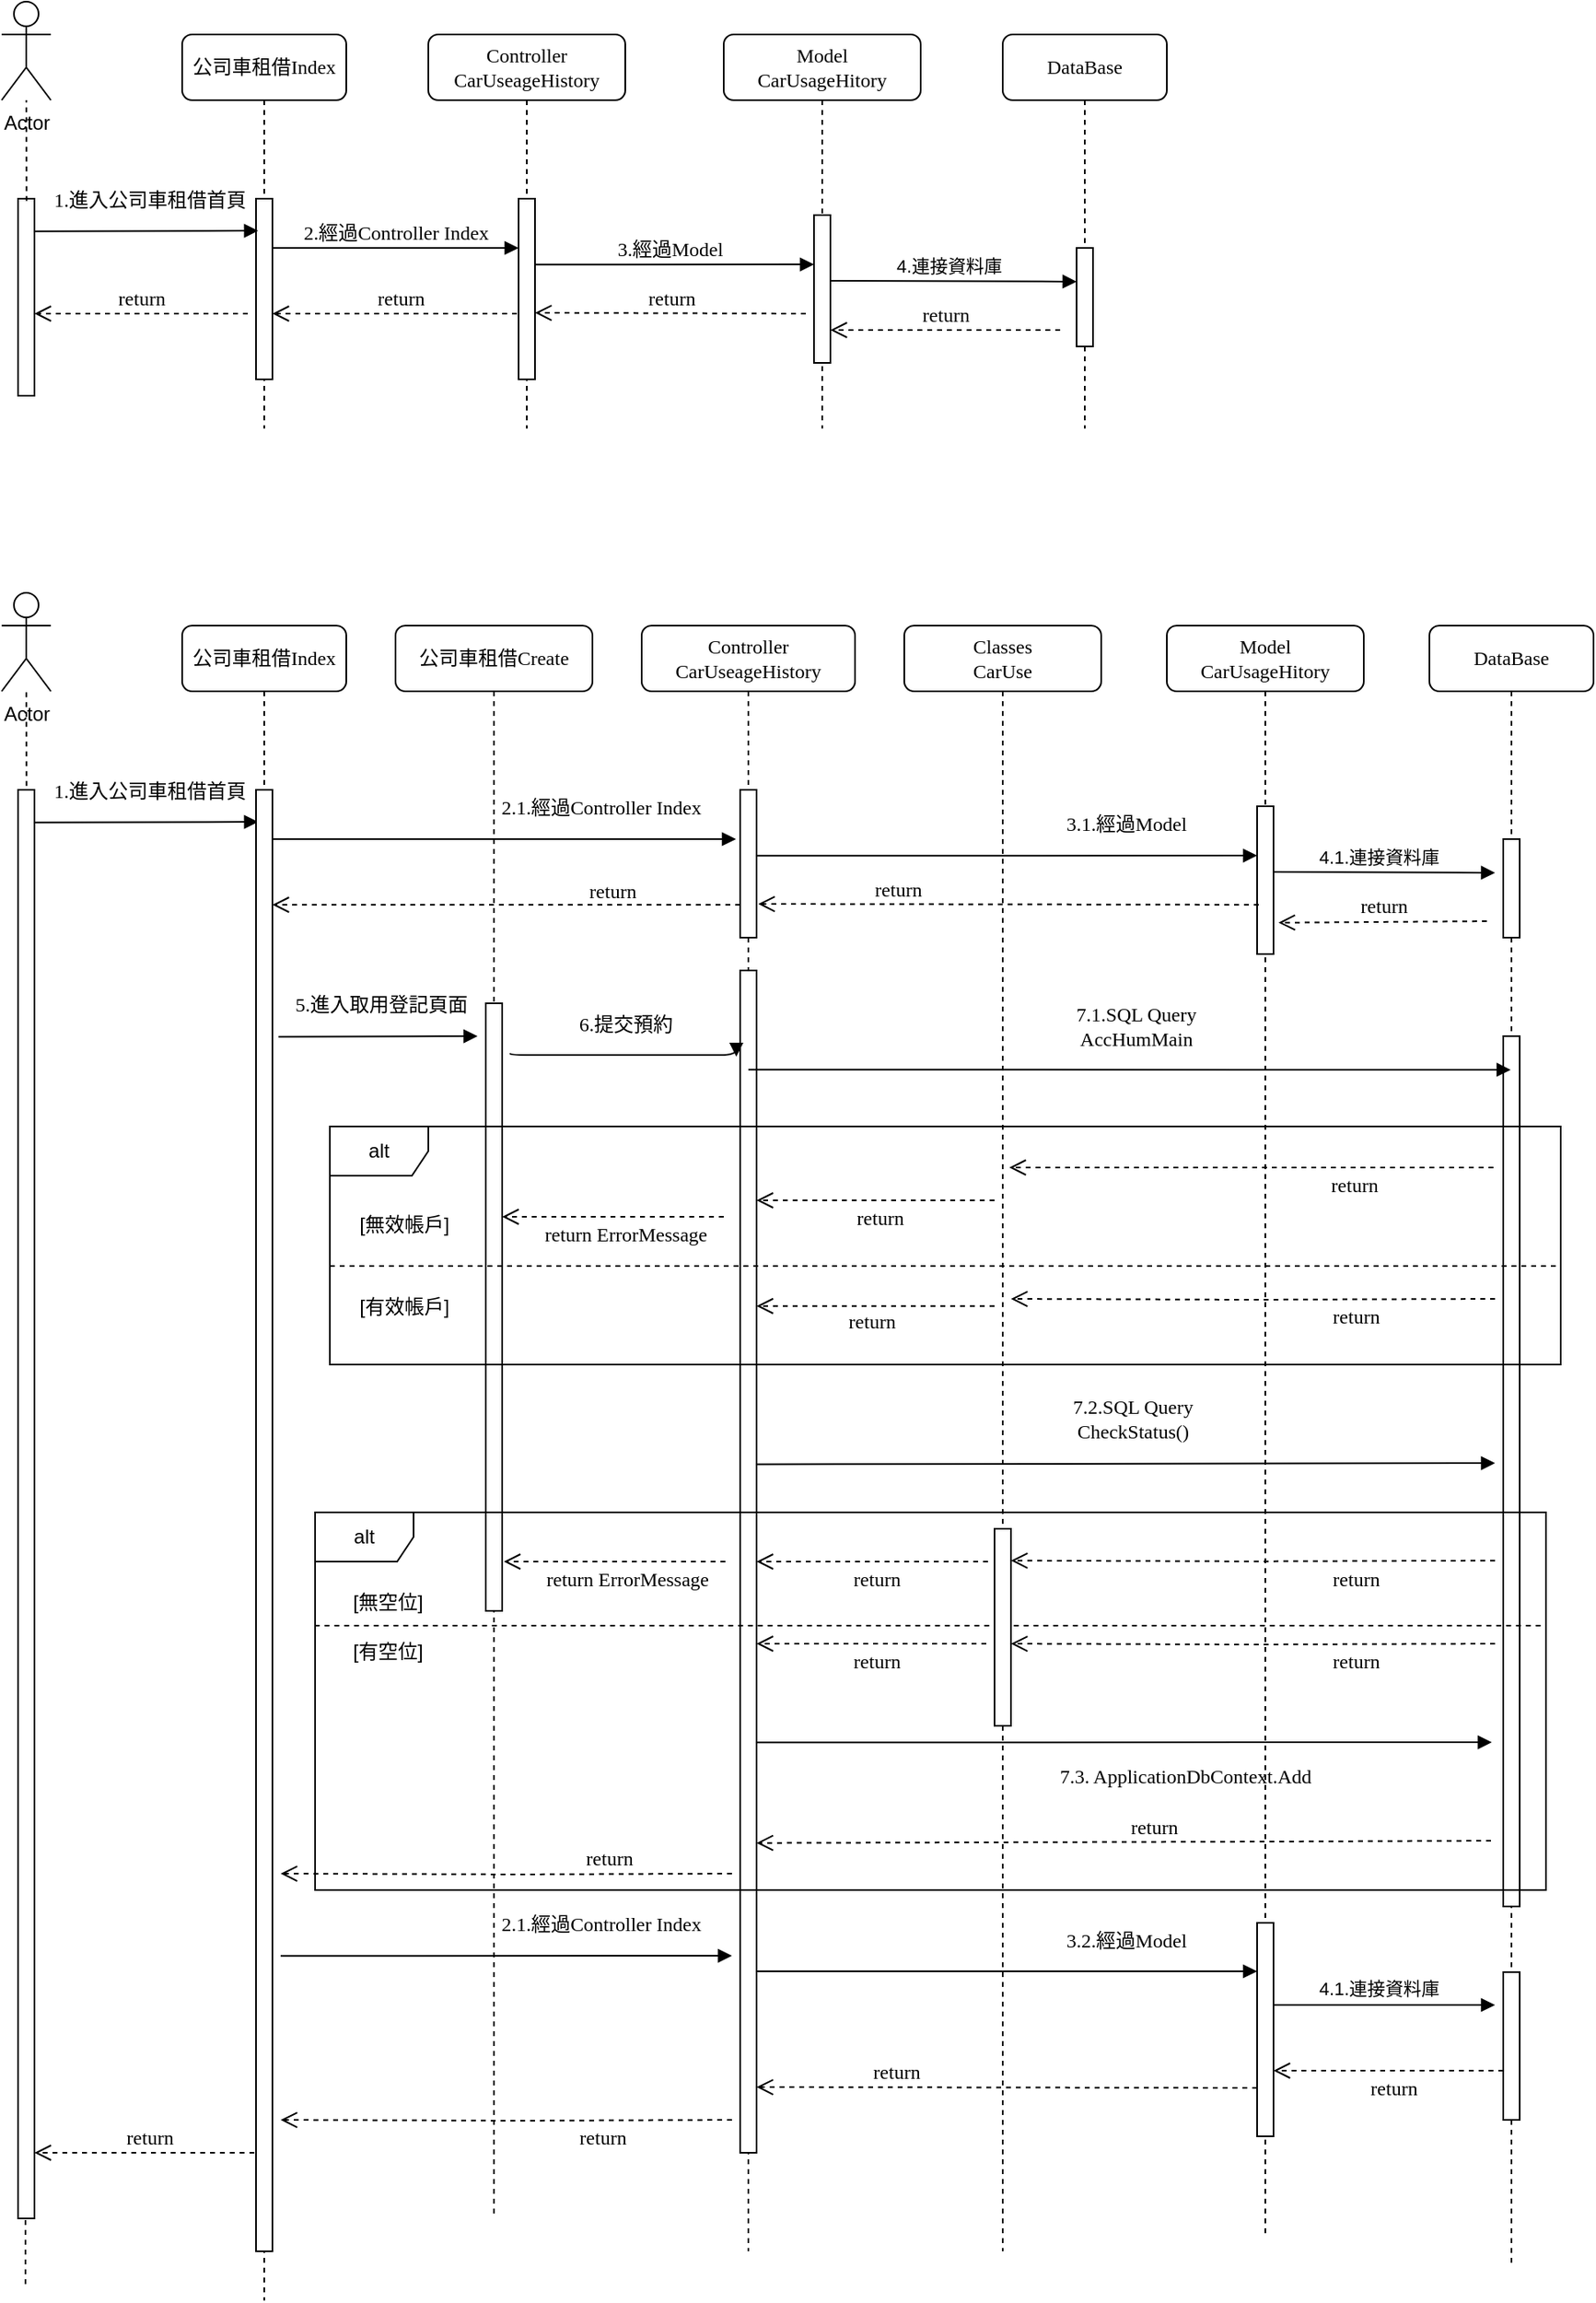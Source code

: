 <mxfile version="21.5.2" type="github">
  <diagram name="Page-1" id="13e1069c-82ec-6db2-03f1-153e76fe0fe0">
    <mxGraphModel dx="1615" dy="962" grid="1" gridSize="10" guides="1" tooltips="1" connect="1" arrows="1" fold="1" page="1" pageScale="1" pageWidth="1169" pageHeight="827" background="none" math="0" shadow="0">
      <root>
        <mxCell id="0" />
        <mxCell id="1" parent="0" />
        <mxCell id="7baba1c4bc27f4b0-2" value="公司車租借Index" style="shape=umlLifeline;perimeter=lifelinePerimeter;whiteSpace=wrap;html=1;container=1;collapsible=0;recursiveResize=0;outlineConnect=0;rounded=1;shadow=0;comic=0;labelBackgroundColor=none;strokeWidth=1;fontFamily=Verdana;fontSize=12;align=center;" parent="1" vertex="1">
          <mxGeometry x="240" y="30" width="100" height="240" as="geometry" />
        </mxCell>
        <mxCell id="7baba1c4bc27f4b0-10" value="" style="html=1;points=[];perimeter=orthogonalPerimeter;rounded=0;shadow=0;comic=0;labelBackgroundColor=none;strokeWidth=1;fontFamily=Verdana;fontSize=12;align=center;" parent="7baba1c4bc27f4b0-2" vertex="1">
          <mxGeometry x="45" y="100" width="10" height="110" as="geometry" />
        </mxCell>
        <mxCell id="7baba1c4bc27f4b0-14" value="2.經過Controller Index" style="html=1;verticalAlign=bottom;endArrow=block;entryX=0;entryY=0;labelBackgroundColor=none;fontFamily=Verdana;fontSize=12;edgeStyle=elbowEdgeStyle;elbow=vertical;" parent="7baba1c4bc27f4b0-2" edge="1">
          <mxGeometry relative="1" as="geometry">
            <mxPoint x="55" y="130" as="sourcePoint" />
            <mxPoint x="205" y="130.0" as="targetPoint" />
            <mxPoint as="offset" />
          </mxGeometry>
        </mxCell>
        <mxCell id="CgW-vPD1ngV3lKJaUCEp-12" value="return" style="html=1;verticalAlign=bottom;endArrow=open;dashed=1;endSize=8;labelBackgroundColor=none;fontFamily=Verdana;fontSize=12;" edge="1" parent="7baba1c4bc27f4b0-2">
          <mxGeometry relative="1" as="geometry">
            <mxPoint x="55" y="170" as="targetPoint" />
            <mxPoint x="210" y="170" as="sourcePoint" />
          </mxGeometry>
        </mxCell>
        <mxCell id="7baba1c4bc27f4b0-7" value="DataBase" style="shape=umlLifeline;perimeter=lifelinePerimeter;whiteSpace=wrap;html=1;container=1;collapsible=0;recursiveResize=0;outlineConnect=0;rounded=1;shadow=0;comic=0;labelBackgroundColor=none;strokeWidth=1;fontFamily=Verdana;fontSize=12;align=center;" parent="1" vertex="1">
          <mxGeometry x="740" y="30" width="100" height="240" as="geometry" />
        </mxCell>
        <mxCell id="CgW-vPD1ngV3lKJaUCEp-9" value="" style="html=1;points=[];perimeter=orthogonalPerimeter;rounded=0;shadow=0;comic=0;labelBackgroundColor=none;strokeColor=#000000;strokeWidth=1;fillColor=#FFFFFF;fontFamily=Verdana;fontSize=12;fontColor=#000000;align=center;" vertex="1" parent="7baba1c4bc27f4b0-7">
          <mxGeometry x="45" y="130" width="10" height="60" as="geometry" />
        </mxCell>
        <mxCell id="7baba1c4bc27f4b0-27" value="return" style="html=1;verticalAlign=bottom;endArrow=open;dashed=1;endSize=8;labelBackgroundColor=none;fontFamily=Verdana;fontSize=12;" parent="7baba1c4bc27f4b0-7" edge="1">
          <mxGeometry relative="1" as="geometry">
            <mxPoint x="-105" y="180" as="targetPoint" />
            <mxPoint x="35" y="180" as="sourcePoint" />
            <mxPoint as="offset" />
          </mxGeometry>
        </mxCell>
        <mxCell id="7baba1c4bc27f4b0-11" value="1.進入公司車租借首頁" style="html=1;verticalAlign=bottom;endArrow=block;labelBackgroundColor=none;fontFamily=Verdana;fontSize=12;edgeStyle=elbowEdgeStyle;elbow=vertical;exitX=1.32;exitY=0.127;exitDx=0;exitDy=0;exitPerimeter=0;" parent="1" edge="1">
          <mxGeometry x="0.025" y="10" relative="1" as="geometry">
            <mxPoint x="150.0" y="149.85" as="sourcePoint" />
            <mxPoint x="286.3" y="149.5" as="targetPoint" />
            <mxPoint as="offset" />
          </mxGeometry>
        </mxCell>
        <mxCell id="CgW-vPD1ngV3lKJaUCEp-1" value="Actor" style="shape=umlActor;verticalLabelPosition=bottom;verticalAlign=top;html=1;outlineConnect=0;" vertex="1" parent="1">
          <mxGeometry x="130" y="10" width="30" height="60" as="geometry" />
        </mxCell>
        <mxCell id="CgW-vPD1ngV3lKJaUCEp-2" value="" style="html=1;points=[];perimeter=orthogonalPerimeter;rounded=0;shadow=0;comic=0;labelBackgroundColor=none;strokeWidth=1;fontFamily=Verdana;fontSize=12;align=center;" vertex="1" parent="1">
          <mxGeometry x="140" y="130" width="10" height="120" as="geometry" />
        </mxCell>
        <mxCell id="CgW-vPD1ngV3lKJaUCEp-5" value="Model&lt;br&gt;CarUsageHitory" style="shape=umlLifeline;perimeter=lifelinePerimeter;whiteSpace=wrap;html=1;container=1;collapsible=0;recursiveResize=0;outlineConnect=0;rounded=1;shadow=0;comic=0;labelBackgroundColor=none;strokeWidth=1;fontFamily=Verdana;fontSize=12;align=center;" vertex="1" parent="1">
          <mxGeometry x="570" y="30" width="120" height="240" as="geometry" />
        </mxCell>
        <mxCell id="CgW-vPD1ngV3lKJaUCEp-7" value="3.經過Model" style="html=1;verticalAlign=bottom;endArrow=block;labelBackgroundColor=none;fontFamily=Verdana;fontSize=12;edgeStyle=elbowEdgeStyle;elbow=vertical;exitX=0.9;exitY=0.237;exitDx=0;exitDy=0;exitPerimeter=0;" edge="1" parent="CgW-vPD1ngV3lKJaUCEp-5">
          <mxGeometry relative="1" as="geometry">
            <mxPoint x="-121" y="140.18" as="sourcePoint" />
            <mxPoint x="55" y="140" as="targetPoint" />
            <Array as="points">
              <mxPoint x="-25" y="140" />
            </Array>
          </mxGeometry>
        </mxCell>
        <mxCell id="CgW-vPD1ngV3lKJaUCEp-6" value="" style="html=1;points=[];perimeter=orthogonalPerimeter;rounded=0;shadow=0;comic=0;labelBackgroundColor=none;strokeWidth=1;fontFamily=Verdana;fontSize=12;align=center;" vertex="1" parent="CgW-vPD1ngV3lKJaUCEp-5">
          <mxGeometry x="55" y="110" width="10" height="90" as="geometry" />
        </mxCell>
        <mxCell id="CgW-vPD1ngV3lKJaUCEp-13" value="" style="endArrow=none;dashed=1;html=1;rounded=0;exitX=0.52;exitY=0.011;exitDx=0;exitDy=0;exitPerimeter=0;" edge="1" parent="1" source="CgW-vPD1ngV3lKJaUCEp-2" target="CgW-vPD1ngV3lKJaUCEp-1">
          <mxGeometry width="50" height="50" relative="1" as="geometry">
            <mxPoint x="140" y="130" as="sourcePoint" />
            <mxPoint x="143" y="80" as="targetPoint" />
          </mxGeometry>
        </mxCell>
        <mxCell id="CgW-vPD1ngV3lKJaUCEp-3" value="Controller&lt;br&gt;CarUseageHistory" style="shape=umlLifeline;perimeter=lifelinePerimeter;whiteSpace=wrap;html=1;container=1;collapsible=0;recursiveResize=0;outlineConnect=0;rounded=1;shadow=0;comic=0;labelBackgroundColor=none;strokeWidth=1;fontFamily=Verdana;fontSize=12;align=center;" vertex="1" parent="1">
          <mxGeometry x="390" y="30" width="120" height="240" as="geometry" />
        </mxCell>
        <mxCell id="CgW-vPD1ngV3lKJaUCEp-11" value="return" style="html=1;verticalAlign=bottom;endArrow=open;dashed=1;endSize=8;labelBackgroundColor=none;fontFamily=Verdana;fontSize=12;" edge="1" parent="CgW-vPD1ngV3lKJaUCEp-3">
          <mxGeometry relative="1" as="geometry">
            <mxPoint x="65" y="169.5" as="targetPoint" />
            <mxPoint x="230" y="170" as="sourcePoint" />
          </mxGeometry>
        </mxCell>
        <mxCell id="CgW-vPD1ngV3lKJaUCEp-4" value="" style="html=1;points=[];perimeter=orthogonalPerimeter;rounded=0;shadow=0;comic=0;labelBackgroundColor=none;strokeWidth=1;fontFamily=Verdana;fontSize=12;align=center;" vertex="1" parent="CgW-vPD1ngV3lKJaUCEp-3">
          <mxGeometry x="55" y="100" width="10" height="110" as="geometry" />
        </mxCell>
        <mxCell id="CgW-vPD1ngV3lKJaUCEp-8" value="" style="html=1;verticalAlign=bottom;endArrow=block;labelBackgroundColor=none;fontFamily=Verdana;fontSize=12;edgeStyle=elbowEdgeStyle;elbow=vertical;exitX=0.9;exitY=0.237;exitDx=0;exitDy=0;exitPerimeter=0;" edge="1" parent="1">
          <mxGeometry relative="1" as="geometry">
            <mxPoint x="635.5" y="180" as="sourcePoint" />
            <mxPoint x="785" y="180.5" as="targetPoint" />
          </mxGeometry>
        </mxCell>
        <mxCell id="CgW-vPD1ngV3lKJaUCEp-15" value="4.連接資料庫" style="edgeLabel;html=1;align=center;verticalAlign=middle;resizable=0;points=[];" vertex="1" connectable="0" parent="CgW-vPD1ngV3lKJaUCEp-8">
          <mxGeometry x="-0.049" y="2" relative="1" as="geometry">
            <mxPoint y="-8" as="offset" />
          </mxGeometry>
        </mxCell>
        <mxCell id="CgW-vPD1ngV3lKJaUCEp-40" value="DataBase" style="shape=umlLifeline;perimeter=lifelinePerimeter;whiteSpace=wrap;html=1;container=1;collapsible=0;recursiveResize=0;outlineConnect=0;rounded=1;shadow=0;comic=0;labelBackgroundColor=none;strokeWidth=1;fontFamily=Verdana;fontSize=12;align=center;" vertex="1" parent="1">
          <mxGeometry x="1000" y="390" width="100" height="1000" as="geometry" />
        </mxCell>
        <mxCell id="CgW-vPD1ngV3lKJaUCEp-41" value="" style="html=1;points=[];perimeter=orthogonalPerimeter;rounded=0;shadow=0;comic=0;labelBackgroundColor=none;strokeColor=#000000;strokeWidth=1;fillColor=#FFFFFF;fontFamily=Verdana;fontSize=12;fontColor=#000000;align=center;" vertex="1" parent="CgW-vPD1ngV3lKJaUCEp-40">
          <mxGeometry x="45" y="130" width="10" height="60" as="geometry" />
        </mxCell>
        <mxCell id="CgW-vPD1ngV3lKJaUCEp-42" value="return" style="html=1;verticalAlign=bottom;endArrow=open;dashed=1;endSize=8;labelBackgroundColor=none;fontFamily=Verdana;fontSize=12;entryX=1.303;entryY=0.788;entryDx=0;entryDy=0;entryPerimeter=0;" edge="1" parent="CgW-vPD1ngV3lKJaUCEp-40" target="CgW-vPD1ngV3lKJaUCEp-48">
          <mxGeometry relative="1" as="geometry">
            <mxPoint x="-105" y="180" as="targetPoint" />
            <mxPoint x="35" y="180" as="sourcePoint" />
            <mxPoint as="offset" />
          </mxGeometry>
        </mxCell>
        <mxCell id="CgW-vPD1ngV3lKJaUCEp-69" value="" style="html=1;points=[];perimeter=orthogonalPerimeter;rounded=0;shadow=0;comic=0;labelBackgroundColor=none;strokeColor=#000000;strokeWidth=1;fillColor=#FFFFFF;fontFamily=Verdana;fontSize=12;fontColor=#000000;align=center;" vertex="1" parent="CgW-vPD1ngV3lKJaUCEp-40">
          <mxGeometry x="45" y="250" width="10" height="530" as="geometry" />
        </mxCell>
        <mxCell id="CgW-vPD1ngV3lKJaUCEp-103" value="" style="html=1;points=[];perimeter=orthogonalPerimeter;rounded=0;shadow=0;comic=0;labelBackgroundColor=none;strokeWidth=1;fontFamily=Verdana;fontSize=12;align=center;" vertex="1" parent="CgW-vPD1ngV3lKJaUCEp-40">
          <mxGeometry x="45" y="820" width="10" height="90" as="geometry" />
        </mxCell>
        <mxCell id="CgW-vPD1ngV3lKJaUCEp-43" value="1.進入公司車租借首頁" style="html=1;verticalAlign=bottom;endArrow=block;labelBackgroundColor=none;fontFamily=Verdana;fontSize=12;edgeStyle=elbowEdgeStyle;elbow=vertical;exitX=1.32;exitY=0.127;exitDx=0;exitDy=0;exitPerimeter=0;" edge="1" parent="1">
          <mxGeometry x="0.025" y="10" relative="1" as="geometry">
            <mxPoint x="150.0" y="509.85" as="sourcePoint" />
            <mxPoint x="286.3" y="509.5" as="targetPoint" />
            <mxPoint as="offset" />
          </mxGeometry>
        </mxCell>
        <mxCell id="CgW-vPD1ngV3lKJaUCEp-44" value="Actor" style="shape=umlActor;verticalLabelPosition=bottom;verticalAlign=top;html=1;outlineConnect=0;" vertex="1" parent="1">
          <mxGeometry x="130" y="370" width="30" height="60" as="geometry" />
        </mxCell>
        <mxCell id="CgW-vPD1ngV3lKJaUCEp-46" value="Model&lt;br&gt;CarUsageHitory" style="shape=umlLifeline;perimeter=lifelinePerimeter;whiteSpace=wrap;html=1;container=1;collapsible=0;recursiveResize=0;outlineConnect=0;rounded=1;shadow=0;comic=0;labelBackgroundColor=none;strokeWidth=1;fontFamily=Verdana;fontSize=12;align=center;" vertex="1" parent="1">
          <mxGeometry x="840" y="390" width="120" height="980" as="geometry" />
        </mxCell>
        <mxCell id="CgW-vPD1ngV3lKJaUCEp-53" value="" style="html=1;verticalAlign=bottom;endArrow=block;labelBackgroundColor=none;fontFamily=Verdana;fontSize=12;edgeStyle=elbowEdgeStyle;elbow=vertical;exitX=0.9;exitY=0.237;exitDx=0;exitDy=0;exitPerimeter=0;" edge="1" parent="CgW-vPD1ngV3lKJaUCEp-46">
          <mxGeometry relative="1" as="geometry">
            <mxPoint x="65" y="150" as="sourcePoint" />
            <mxPoint x="200" y="151" as="targetPoint" />
          </mxGeometry>
        </mxCell>
        <mxCell id="CgW-vPD1ngV3lKJaUCEp-54" value="4.1.連接資料庫" style="edgeLabel;html=1;align=center;verticalAlign=middle;resizable=0;points=[];" vertex="1" connectable="0" parent="CgW-vPD1ngV3lKJaUCEp-53">
          <mxGeometry x="-0.049" y="2" relative="1" as="geometry">
            <mxPoint y="-8" as="offset" />
          </mxGeometry>
        </mxCell>
        <mxCell id="CgW-vPD1ngV3lKJaUCEp-48" value="" style="html=1;points=[];perimeter=orthogonalPerimeter;rounded=0;shadow=0;comic=0;labelBackgroundColor=none;strokeWidth=1;fontFamily=Verdana;fontSize=12;align=center;" vertex="1" parent="CgW-vPD1ngV3lKJaUCEp-46">
          <mxGeometry x="55" y="110" width="10" height="90" as="geometry" />
        </mxCell>
        <mxCell id="CgW-vPD1ngV3lKJaUCEp-102" value="" style="html=1;points=[];perimeter=orthogonalPerimeter;rounded=0;shadow=0;comic=0;labelBackgroundColor=none;strokeWidth=1;fontFamily=Verdana;fontSize=12;align=center;" vertex="1" parent="CgW-vPD1ngV3lKJaUCEp-46">
          <mxGeometry x="55" y="790" width="10" height="130" as="geometry" />
        </mxCell>
        <mxCell id="CgW-vPD1ngV3lKJaUCEp-111" value="return" style="html=1;verticalAlign=bottom;endArrow=open;dashed=1;endSize=8;labelBackgroundColor=none;fontFamily=Verdana;fontSize=12;" edge="1" parent="CgW-vPD1ngV3lKJaUCEp-46">
          <mxGeometry x="-0.035" y="20" relative="1" as="geometry">
            <mxPoint x="65" y="880" as="targetPoint" />
            <mxPoint x="205" y="880" as="sourcePoint" />
            <mxPoint as="offset" />
          </mxGeometry>
        </mxCell>
        <mxCell id="CgW-vPD1ngV3lKJaUCEp-109" value="" style="html=1;verticalAlign=bottom;endArrow=block;labelBackgroundColor=none;fontFamily=Verdana;fontSize=12;edgeStyle=elbowEdgeStyle;elbow=vertical;" edge="1" parent="CgW-vPD1ngV3lKJaUCEp-46">
          <mxGeometry relative="1" as="geometry">
            <mxPoint x="65" y="840" as="sourcePoint" />
            <mxPoint x="200" y="840" as="targetPoint" />
          </mxGeometry>
        </mxCell>
        <mxCell id="CgW-vPD1ngV3lKJaUCEp-110" value="4.1.連接資料庫" style="edgeLabel;html=1;align=center;verticalAlign=middle;resizable=0;points=[];" vertex="1" connectable="0" parent="CgW-vPD1ngV3lKJaUCEp-109">
          <mxGeometry x="-0.049" y="2" relative="1" as="geometry">
            <mxPoint y="-8" as="offset" />
          </mxGeometry>
        </mxCell>
        <mxCell id="CgW-vPD1ngV3lKJaUCEp-49" value="" style="endArrow=none;dashed=1;html=1;rounded=0;exitX=0.52;exitY=0.011;exitDx=0;exitDy=0;exitPerimeter=0;" edge="1" parent="1" source="CgW-vPD1ngV3lKJaUCEp-45" target="CgW-vPD1ngV3lKJaUCEp-44">
          <mxGeometry width="50" height="50" relative="1" as="geometry">
            <mxPoint x="140" y="490" as="sourcePoint" />
            <mxPoint x="143" y="440" as="targetPoint" />
          </mxGeometry>
        </mxCell>
        <mxCell id="CgW-vPD1ngV3lKJaUCEp-50" value="Controller&lt;br&gt;CarUseageHistory" style="shape=umlLifeline;perimeter=lifelinePerimeter;whiteSpace=wrap;html=1;container=1;collapsible=0;recursiveResize=0;outlineConnect=0;rounded=1;shadow=0;comic=0;labelBackgroundColor=none;strokeWidth=1;fontFamily=Verdana;fontSize=12;align=center;" vertex="1" parent="1">
          <mxGeometry x="520" y="390" width="130" height="990" as="geometry" />
        </mxCell>
        <mxCell id="CgW-vPD1ngV3lKJaUCEp-64" value="3.1.經過Model" style="html=1;verticalAlign=bottom;endArrow=block;labelBackgroundColor=none;fontFamily=Verdana;fontSize=12;edgeStyle=elbowEdgeStyle;elbow=vertical;exitX=1.121;exitY=0.358;exitDx=0;exitDy=0;exitPerimeter=0;" edge="1" parent="CgW-vPD1ngV3lKJaUCEp-50">
          <mxGeometry x="0.475" y="10" relative="1" as="geometry">
            <mxPoint x="70" y="140.18" as="sourcePoint" />
            <mxPoint x="375" y="140" as="targetPoint" />
            <Array as="points" />
            <mxPoint as="offset" />
          </mxGeometry>
        </mxCell>
        <mxCell id="CgW-vPD1ngV3lKJaUCEp-52" value="" style="html=1;points=[];perimeter=orthogonalPerimeter;rounded=0;shadow=0;comic=0;labelBackgroundColor=none;strokeWidth=1;fontFamily=Verdana;fontSize=12;align=center;" vertex="1" parent="CgW-vPD1ngV3lKJaUCEp-50">
          <mxGeometry x="60" y="100" width="10" height="90" as="geometry" />
        </mxCell>
        <mxCell id="CgW-vPD1ngV3lKJaUCEp-60" value="" style="html=1;points=[];perimeter=orthogonalPerimeter;rounded=0;shadow=0;comic=0;labelBackgroundColor=none;strokeWidth=1;fontFamily=Verdana;fontSize=12;align=center;" vertex="1" parent="CgW-vPD1ngV3lKJaUCEp-50">
          <mxGeometry x="60" y="210" width="10" height="720" as="geometry" />
        </mxCell>
        <mxCell id="CgW-vPD1ngV3lKJaUCEp-92" value="7.2.SQL Query&lt;br&gt;CheckStatus()" style="html=1;verticalAlign=bottom;endArrow=block;labelBackgroundColor=none;fontFamily=Verdana;fontSize=12;edgeStyle=elbowEdgeStyle;elbow=vertical;exitX=1.32;exitY=0.127;exitDx=0;exitDy=0;exitPerimeter=0;" edge="1" parent="CgW-vPD1ngV3lKJaUCEp-50">
          <mxGeometry x="0.018" y="10" relative="1" as="geometry">
            <mxPoint x="70" y="510.72" as="sourcePoint" />
            <mxPoint x="520" y="510" as="targetPoint" />
            <mxPoint as="offset" />
            <Array as="points">
              <mxPoint x="85" y="510" />
            </Array>
          </mxGeometry>
        </mxCell>
        <mxCell id="CgW-vPD1ngV3lKJaUCEp-55" value="公司車租借Create" style="shape=umlLifeline;perimeter=lifelinePerimeter;whiteSpace=wrap;html=1;container=1;collapsible=0;recursiveResize=0;outlineConnect=0;rounded=1;shadow=0;comic=0;labelBackgroundColor=none;strokeWidth=1;fontFamily=Verdana;fontSize=12;align=center;" vertex="1" parent="1">
          <mxGeometry x="370" y="390" width="120" height="970" as="geometry" />
        </mxCell>
        <mxCell id="CgW-vPD1ngV3lKJaUCEp-90" value="" style="endArrow=none;dashed=1;html=1;rounded=0;exitX=0.001;exitY=0.494;exitDx=0;exitDy=0;exitPerimeter=0;entryX=0.999;entryY=0.494;entryDx=0;entryDy=0;entryPerimeter=0;" edge="1" parent="CgW-vPD1ngV3lKJaUCEp-55">
          <mxGeometry width="50" height="50" relative="1" as="geometry">
            <mxPoint x="-49.25" y="608.98" as="sourcePoint" />
            <mxPoint x="699.25" y="608.98" as="targetPoint" />
          </mxGeometry>
        </mxCell>
        <mxCell id="CgW-vPD1ngV3lKJaUCEp-89" value="[無空位]" style="text;html=1;align=center;verticalAlign=middle;resizable=0;points=[];autosize=1;strokeColor=none;fillColor=none;" vertex="1" parent="CgW-vPD1ngV3lKJaUCEp-55">
          <mxGeometry x="-40" y="580" width="70" height="30" as="geometry" />
        </mxCell>
        <mxCell id="CgW-vPD1ngV3lKJaUCEp-98" value="return" style="html=1;verticalAlign=bottom;endArrow=open;dashed=1;endSize=8;labelBackgroundColor=none;fontFamily=Verdana;fontSize=12;" edge="1" parent="CgW-vPD1ngV3lKJaUCEp-55">
          <mxGeometry x="-0.035" y="20" relative="1" as="geometry">
            <mxPoint x="220" y="570" as="targetPoint" />
            <mxPoint x="361" y="570" as="sourcePoint" />
            <mxPoint as="offset" />
          </mxGeometry>
        </mxCell>
        <mxCell id="CgW-vPD1ngV3lKJaUCEp-99" value="return ErrorMessage" style="html=1;verticalAlign=bottom;endArrow=open;dashed=1;endSize=8;labelBackgroundColor=none;fontFamily=Verdana;fontSize=12;" edge="1" parent="CgW-vPD1ngV3lKJaUCEp-55">
          <mxGeometry x="-0.111" y="20" relative="1" as="geometry">
            <mxPoint x="66" y="570" as="targetPoint" />
            <mxPoint x="201" y="570" as="sourcePoint" />
            <mxPoint as="offset" />
          </mxGeometry>
        </mxCell>
        <mxCell id="CgW-vPD1ngV3lKJaUCEp-101" value="return" style="html=1;verticalAlign=bottom;endArrow=open;dashed=1;endSize=8;labelBackgroundColor=none;fontFamily=Verdana;fontSize=12;" edge="1" parent="CgW-vPD1ngV3lKJaUCEp-55">
          <mxGeometry x="-0.035" y="20" relative="1" as="geometry">
            <mxPoint x="220" y="620" as="targetPoint" />
            <mxPoint x="360" y="620" as="sourcePoint" />
            <mxPoint as="offset" />
          </mxGeometry>
        </mxCell>
        <mxCell id="CgW-vPD1ngV3lKJaUCEp-56" value="" style="html=1;points=[];perimeter=orthogonalPerimeter;rounded=0;shadow=0;comic=0;labelBackgroundColor=none;strokeWidth=1;fontFamily=Verdana;fontSize=12;align=center;" vertex="1" parent="1">
          <mxGeometry x="425" y="620" width="10" height="370" as="geometry" />
        </mxCell>
        <mxCell id="CgW-vPD1ngV3lKJaUCEp-59" value="5.進入取用登記頁面" style="html=1;verticalAlign=bottom;endArrow=block;labelBackgroundColor=none;fontFamily=Verdana;fontSize=12;edgeStyle=elbowEdgeStyle;elbow=vertical;exitX=1.32;exitY=0.127;exitDx=0;exitDy=0;exitPerimeter=0;" edge="1" parent="1">
          <mxGeometry x="0.025" y="10" relative="1" as="geometry">
            <mxPoint x="298.7" y="640.35" as="sourcePoint" />
            <mxPoint x="420" y="640" as="targetPoint" />
            <mxPoint as="offset" />
          </mxGeometry>
        </mxCell>
        <mxCell id="CgW-vPD1ngV3lKJaUCEp-62" value="6.提交預約" style="html=1;verticalAlign=bottom;endArrow=block;labelBackgroundColor=none;fontFamily=Verdana;fontSize=12;edgeStyle=elbowEdgeStyle;elbow=vertical;exitX=1.32;exitY=0.127;exitDx=0;exitDy=0;exitPerimeter=0;entryX=-0.233;entryY=0.073;entryDx=0;entryDy=0;entryPerimeter=0;" edge="1" parent="1" target="CgW-vPD1ngV3lKJaUCEp-60">
          <mxGeometry x="0.025" y="10" relative="1" as="geometry">
            <mxPoint x="440.0" y="650.35" as="sourcePoint" />
            <mxPoint x="570" y="650" as="targetPoint" />
            <mxPoint as="offset" />
          </mxGeometry>
        </mxCell>
        <mxCell id="CgW-vPD1ngV3lKJaUCEp-63" value="Classes&lt;br&gt;CarUse" style="shape=umlLifeline;perimeter=lifelinePerimeter;whiteSpace=wrap;html=1;container=1;collapsible=0;recursiveResize=0;outlineConnect=0;rounded=1;shadow=0;comic=0;labelBackgroundColor=none;strokeWidth=1;fontFamily=Verdana;fontSize=12;align=center;" vertex="1" parent="1">
          <mxGeometry x="680" y="390" width="120" height="990" as="geometry" />
        </mxCell>
        <mxCell id="CgW-vPD1ngV3lKJaUCEp-97" value="return" style="html=1;verticalAlign=bottom;endArrow=open;dashed=1;endSize=8;labelBackgroundColor=none;fontFamily=Verdana;fontSize=12;" edge="1" parent="CgW-vPD1ngV3lKJaUCEp-63">
          <mxGeometry x="-0.424" y="20" relative="1" as="geometry">
            <mxPoint x="65" y="569.37" as="targetPoint" />
            <mxPoint x="360" y="569.37" as="sourcePoint" />
            <mxPoint as="offset" />
            <Array as="points">
              <mxPoint x="210" y="569.87" />
            </Array>
          </mxGeometry>
        </mxCell>
        <mxCell id="CgW-vPD1ngV3lKJaUCEp-100" value="return" style="html=1;verticalAlign=bottom;endArrow=open;dashed=1;endSize=8;labelBackgroundColor=none;fontFamily=Verdana;fontSize=12;" edge="1" parent="CgW-vPD1ngV3lKJaUCEp-63">
          <mxGeometry x="-0.424" y="20" relative="1" as="geometry">
            <mxPoint x="65" y="620" as="targetPoint" />
            <mxPoint x="360" y="620" as="sourcePoint" />
            <mxPoint as="offset" />
            <Array as="points">
              <mxPoint x="210" y="620.5" />
            </Array>
          </mxGeometry>
        </mxCell>
        <mxCell id="CgW-vPD1ngV3lKJaUCEp-112" value="return" style="html=1;verticalAlign=bottom;endArrow=open;dashed=1;endSize=8;labelBackgroundColor=none;fontFamily=Verdana;fontSize=12;" edge="1" parent="CgW-vPD1ngV3lKJaUCEp-63">
          <mxGeometry x="0.443" relative="1" as="geometry">
            <mxPoint x="-90" y="890" as="targetPoint" />
            <mxPoint x="215" y="890.5" as="sourcePoint" />
            <mxPoint as="offset" />
          </mxGeometry>
        </mxCell>
        <mxCell id="CgW-vPD1ngV3lKJaUCEp-67" value="" style="html=1;points=[];perimeter=orthogonalPerimeter;rounded=0;shadow=0;comic=0;labelBackgroundColor=none;strokeWidth=1;fontFamily=Verdana;fontSize=12;align=center;" vertex="1" parent="1">
          <mxGeometry x="735" y="940" width="10" height="120" as="geometry" />
        </mxCell>
        <mxCell id="CgW-vPD1ngV3lKJaUCEp-51" value="return" style="html=1;verticalAlign=bottom;endArrow=open;dashed=1;endSize=8;labelBackgroundColor=none;fontFamily=Verdana;fontSize=12;" edge="1" parent="1">
          <mxGeometry x="0.443" relative="1" as="geometry">
            <mxPoint x="591" y="559.5" as="targetPoint" />
            <mxPoint x="896" y="560" as="sourcePoint" />
            <mxPoint as="offset" />
          </mxGeometry>
        </mxCell>
        <mxCell id="CgW-vPD1ngV3lKJaUCEp-68" value="7.1.SQL Query&lt;br&gt;AccHumMain" style="html=1;verticalAlign=bottom;endArrow=block;labelBackgroundColor=none;fontFamily=Verdana;fontSize=12;edgeStyle=elbowEdgeStyle;elbow=vertical;exitX=1.32;exitY=0.127;exitDx=0;exitDy=0;exitPerimeter=0;" edge="1" parent="1" target="CgW-vPD1ngV3lKJaUCEp-40">
          <mxGeometry x="0.018" y="10" relative="1" as="geometry">
            <mxPoint x="585" y="660.35" as="sourcePoint" />
            <mxPoint x="730" y="660" as="targetPoint" />
            <mxPoint as="offset" />
          </mxGeometry>
        </mxCell>
        <mxCell id="CgW-vPD1ngV3lKJaUCEp-61" value="alt" style="shape=umlFrame;whiteSpace=wrap;html=1;pointerEvents=0;" vertex="1" parent="1">
          <mxGeometry x="330" y="695" width="750" height="145" as="geometry" />
        </mxCell>
        <mxCell id="CgW-vPD1ngV3lKJaUCEp-75" value="" style="endArrow=none;dashed=1;html=1;rounded=0;exitX=0.001;exitY=0.494;exitDx=0;exitDy=0;exitPerimeter=0;" edge="1" parent="1">
          <mxGeometry width="50" height="50" relative="1" as="geometry">
            <mxPoint x="330.0" y="780.0" as="sourcePoint" />
            <mxPoint x="1080" y="780" as="targetPoint" />
          </mxGeometry>
        </mxCell>
        <mxCell id="CgW-vPD1ngV3lKJaUCEp-76" value="[無效帳戶]" style="text;html=1;align=center;verticalAlign=middle;resizable=0;points=[];autosize=1;strokeColor=none;fillColor=none;" vertex="1" parent="1">
          <mxGeometry x="335" y="740" width="80" height="30" as="geometry" />
        </mxCell>
        <mxCell id="CgW-vPD1ngV3lKJaUCEp-77" value="[有效帳戶]" style="text;html=1;align=center;verticalAlign=middle;resizable=0;points=[];autosize=1;strokeColor=none;fillColor=none;" vertex="1" parent="1">
          <mxGeometry x="335" y="790" width="80" height="30" as="geometry" />
        </mxCell>
        <mxCell id="CgW-vPD1ngV3lKJaUCEp-78" value="return" style="html=1;verticalAlign=bottom;endArrow=open;dashed=1;endSize=8;labelBackgroundColor=none;fontFamily=Verdana;fontSize=12;" edge="1" parent="1">
          <mxGeometry x="-0.424" y="20" relative="1" as="geometry">
            <mxPoint x="744" y="720" as="targetPoint" />
            <mxPoint x="1039" y="720" as="sourcePoint" />
            <mxPoint as="offset" />
          </mxGeometry>
        </mxCell>
        <mxCell id="CgW-vPD1ngV3lKJaUCEp-79" value="return" style="html=1;verticalAlign=bottom;endArrow=open;dashed=1;endSize=8;labelBackgroundColor=none;fontFamily=Verdana;fontSize=12;" edge="1" parent="1">
          <mxGeometry x="-0.035" y="20" relative="1" as="geometry">
            <mxPoint x="590" y="740" as="targetPoint" />
            <mxPoint x="735" y="740" as="sourcePoint" />
            <mxPoint as="offset" />
          </mxGeometry>
        </mxCell>
        <mxCell id="CgW-vPD1ngV3lKJaUCEp-80" value="return ErrorMessage" style="html=1;verticalAlign=bottom;endArrow=open;dashed=1;endSize=8;labelBackgroundColor=none;fontFamily=Verdana;fontSize=12;" edge="1" parent="1">
          <mxGeometry x="-0.111" y="20" relative="1" as="geometry">
            <mxPoint x="435" y="750" as="targetPoint" />
            <mxPoint x="570" y="750" as="sourcePoint" />
            <mxPoint as="offset" />
          </mxGeometry>
        </mxCell>
        <mxCell id="CgW-vPD1ngV3lKJaUCEp-81" value="return" style="html=1;verticalAlign=bottom;endArrow=open;dashed=1;endSize=8;labelBackgroundColor=none;fontFamily=Verdana;fontSize=12;" edge="1" parent="1">
          <mxGeometry x="-0.424" y="20" relative="1" as="geometry">
            <mxPoint x="745" y="800" as="targetPoint" />
            <mxPoint x="1040" y="800" as="sourcePoint" />
            <mxPoint as="offset" />
            <Array as="points">
              <mxPoint x="890" y="800.5" />
            </Array>
          </mxGeometry>
        </mxCell>
        <mxCell id="CgW-vPD1ngV3lKJaUCEp-82" value="return" style="html=1;verticalAlign=bottom;endArrow=open;dashed=1;endSize=8;labelBackgroundColor=none;fontFamily=Verdana;fontSize=12;" edge="1" parent="1">
          <mxGeometry x="0.035" y="19" relative="1" as="geometry">
            <mxPoint x="590" y="804.38" as="targetPoint" />
            <mxPoint x="735" y="804.38" as="sourcePoint" />
            <mxPoint as="offset" />
          </mxGeometry>
        </mxCell>
        <mxCell id="CgW-vPD1ngV3lKJaUCEp-86" value="return" style="html=1;verticalAlign=bottom;endArrow=open;dashed=1;endSize=8;labelBackgroundColor=none;fontFamily=Verdana;fontSize=12;" edge="1" parent="1">
          <mxGeometry relative="1" as="geometry">
            <mxPoint x="150" y="200" as="targetPoint" />
            <mxPoint x="280" y="200" as="sourcePoint" />
          </mxGeometry>
        </mxCell>
        <mxCell id="CgW-vPD1ngV3lKJaUCEp-87" value="alt" style="shape=umlFrame;whiteSpace=wrap;html=1;pointerEvents=0;" vertex="1" parent="1">
          <mxGeometry x="321" y="930" width="750" height="230" as="geometry" />
        </mxCell>
        <mxCell id="CgW-vPD1ngV3lKJaUCEp-83" value="7.3. ApplicationDbContext.Add" style="html=1;verticalAlign=bottom;endArrow=block;labelBackgroundColor=none;fontFamily=Verdana;fontSize=12;edgeStyle=elbowEdgeStyle;elbow=vertical;exitX=0.994;exitY=0.653;exitDx=0;exitDy=0;exitPerimeter=0;" edge="1" parent="1" source="CgW-vPD1ngV3lKJaUCEp-60">
          <mxGeometry x="0.165" y="-30" relative="1" as="geometry">
            <mxPoint x="598" y="1070" as="sourcePoint" />
            <mxPoint x="1038" y="1070" as="targetPoint" />
            <mxPoint as="offset" />
          </mxGeometry>
        </mxCell>
        <mxCell id="CgW-vPD1ngV3lKJaUCEp-36" value="公司車租借Index" style="shape=umlLifeline;perimeter=lifelinePerimeter;whiteSpace=wrap;html=1;container=1;collapsible=0;recursiveResize=0;outlineConnect=0;rounded=1;shadow=0;comic=0;labelBackgroundColor=none;strokeWidth=1;fontFamily=Verdana;fontSize=12;align=center;" vertex="1" parent="1">
          <mxGeometry x="240" y="390" width="100" height="1020" as="geometry" />
        </mxCell>
        <mxCell id="CgW-vPD1ngV3lKJaUCEp-38" value="2.1.經過Controller Index" style="html=1;verticalAlign=bottom;endArrow=block;labelBackgroundColor=none;fontFamily=Verdana;fontSize=12;edgeStyle=elbowEdgeStyle;elbow=vertical;entryX=-0.253;entryY=0.333;entryDx=0;entryDy=0;entryPerimeter=0;" edge="1" parent="CgW-vPD1ngV3lKJaUCEp-36" target="CgW-vPD1ngV3lKJaUCEp-52">
          <mxGeometry x="0.417" y="10" relative="1" as="geometry">
            <mxPoint x="55" y="130" as="sourcePoint" />
            <mxPoint x="330" y="130" as="targetPoint" />
            <mxPoint as="offset" />
          </mxGeometry>
        </mxCell>
        <mxCell id="CgW-vPD1ngV3lKJaUCEp-39" value="return" style="html=1;verticalAlign=bottom;endArrow=open;dashed=1;endSize=8;labelBackgroundColor=none;fontFamily=Verdana;fontSize=12;" edge="1" parent="CgW-vPD1ngV3lKJaUCEp-36">
          <mxGeometry x="-0.451" y="1" relative="1" as="geometry">
            <mxPoint x="55" y="170" as="targetPoint" />
            <mxPoint x="340" y="170" as="sourcePoint" />
            <mxPoint as="offset" />
          </mxGeometry>
        </mxCell>
        <mxCell id="CgW-vPD1ngV3lKJaUCEp-85" value="return" style="html=1;verticalAlign=bottom;endArrow=open;dashed=1;endSize=8;labelBackgroundColor=none;fontFamily=Verdana;fontSize=12;" edge="1" parent="CgW-vPD1ngV3lKJaUCEp-36">
          <mxGeometry relative="1" as="geometry">
            <mxPoint x="-90" y="930" as="targetPoint" />
            <mxPoint x="50" y="930" as="sourcePoint" />
            <mxPoint as="offset" />
            <Array as="points" />
          </mxGeometry>
        </mxCell>
        <mxCell id="CgW-vPD1ngV3lKJaUCEp-37" value="" style="html=1;points=[];perimeter=orthogonalPerimeter;rounded=0;shadow=0;comic=0;labelBackgroundColor=none;strokeWidth=1;fontFamily=Verdana;fontSize=12;align=center;" vertex="1" parent="CgW-vPD1ngV3lKJaUCEp-36">
          <mxGeometry x="45" y="100" width="10" height="890" as="geometry" />
        </mxCell>
        <mxCell id="CgW-vPD1ngV3lKJaUCEp-105" value="3.2.經過Model" style="html=1;verticalAlign=bottom;endArrow=block;labelBackgroundColor=none;fontFamily=Verdana;fontSize=12;edgeStyle=elbowEdgeStyle;elbow=vertical;" edge="1" parent="1">
          <mxGeometry x="0.475" y="10" relative="1" as="geometry">
            <mxPoint x="589.667" y="1209.5" as="sourcePoint" />
            <mxPoint x="895" y="1209.5" as="targetPoint" />
            <Array as="points">
              <mxPoint x="685" y="1209.5" />
              <mxPoint x="695" y="1279.5" />
            </Array>
            <mxPoint as="offset" />
          </mxGeometry>
        </mxCell>
        <mxCell id="CgW-vPD1ngV3lKJaUCEp-84" value="return" style="html=1;verticalAlign=bottom;endArrow=open;dashed=1;endSize=8;labelBackgroundColor=none;fontFamily=Verdana;fontSize=12;" edge="1" parent="1">
          <mxGeometry x="-0.424" y="20" relative="1" as="geometry">
            <mxPoint x="300" y="1300" as="targetPoint" />
            <mxPoint x="575" y="1300" as="sourcePoint" />
            <mxPoint as="offset" />
            <Array as="points">
              <mxPoint x="445" y="1300.5" />
            </Array>
          </mxGeometry>
        </mxCell>
        <mxCell id="CgW-vPD1ngV3lKJaUCEp-104" value="2.1.經過Controller Index" style="html=1;verticalAlign=bottom;endArrow=block;labelBackgroundColor=none;fontFamily=Verdana;fontSize=12;edgeStyle=elbowEdgeStyle;elbow=vertical;" edge="1" parent="1">
          <mxGeometry x="0.417" y="10" relative="1" as="geometry">
            <mxPoint x="300" y="1200.17" as="sourcePoint" />
            <mxPoint x="575" y="1200.17" as="targetPoint" />
            <mxPoint as="offset" />
          </mxGeometry>
        </mxCell>
        <mxCell id="CgW-vPD1ngV3lKJaUCEp-113" value="return" style="html=1;verticalAlign=bottom;endArrow=open;dashed=1;endSize=8;labelBackgroundColor=none;fontFamily=Verdana;fontSize=12;" edge="1" parent="1">
          <mxGeometry x="-0.455" relative="1" as="geometry">
            <mxPoint x="300" y="1150" as="targetPoint" />
            <mxPoint x="575" y="1150" as="sourcePoint" />
            <mxPoint as="offset" />
            <Array as="points">
              <mxPoint x="445" y="1150.5" />
            </Array>
          </mxGeometry>
        </mxCell>
        <mxCell id="CgW-vPD1ngV3lKJaUCEp-114" value="return" style="html=1;verticalAlign=bottom;endArrow=open;dashed=1;endSize=8;labelBackgroundColor=none;fontFamily=Verdana;fontSize=12;entryX=1;entryY=0.738;entryDx=0;entryDy=0;entryPerimeter=0;" edge="1" parent="1" target="CgW-vPD1ngV3lKJaUCEp-60">
          <mxGeometry x="-0.084" relative="1" as="geometry">
            <mxPoint x="600" y="1131" as="targetPoint" />
            <mxPoint x="1037.5" y="1130" as="sourcePoint" />
            <mxPoint x="-1" as="offset" />
            <Array as="points">
              <mxPoint x="907.5" y="1130.5" />
            </Array>
          </mxGeometry>
        </mxCell>
        <mxCell id="CgW-vPD1ngV3lKJaUCEp-91" value="[有空位]" style="text;html=1;align=center;verticalAlign=middle;resizable=0;points=[];autosize=1;strokeColor=none;fillColor=none;" vertex="1" parent="1">
          <mxGeometry x="330" y="1000" width="70" height="30" as="geometry" />
        </mxCell>
        <mxCell id="CgW-vPD1ngV3lKJaUCEp-115" value="" style="endArrow=none;dashed=1;html=1;rounded=0;exitX=0.52;exitY=0.011;exitDx=0;exitDy=0;exitPerimeter=0;" edge="1" parent="1">
          <mxGeometry width="50" height="50" relative="1" as="geometry">
            <mxPoint x="144.52" y="1400" as="sourcePoint" />
            <mxPoint x="144.52" y="1330" as="targetPoint" />
          </mxGeometry>
        </mxCell>
        <mxCell id="CgW-vPD1ngV3lKJaUCEp-45" value="" style="html=1;points=[];perimeter=orthogonalPerimeter;rounded=0;shadow=0;comic=0;labelBackgroundColor=none;strokeWidth=1;fontFamily=Verdana;fontSize=12;align=center;" vertex="1" parent="1">
          <mxGeometry x="140" y="490" width="10" height="870" as="geometry" />
        </mxCell>
      </root>
    </mxGraphModel>
  </diagram>
</mxfile>
